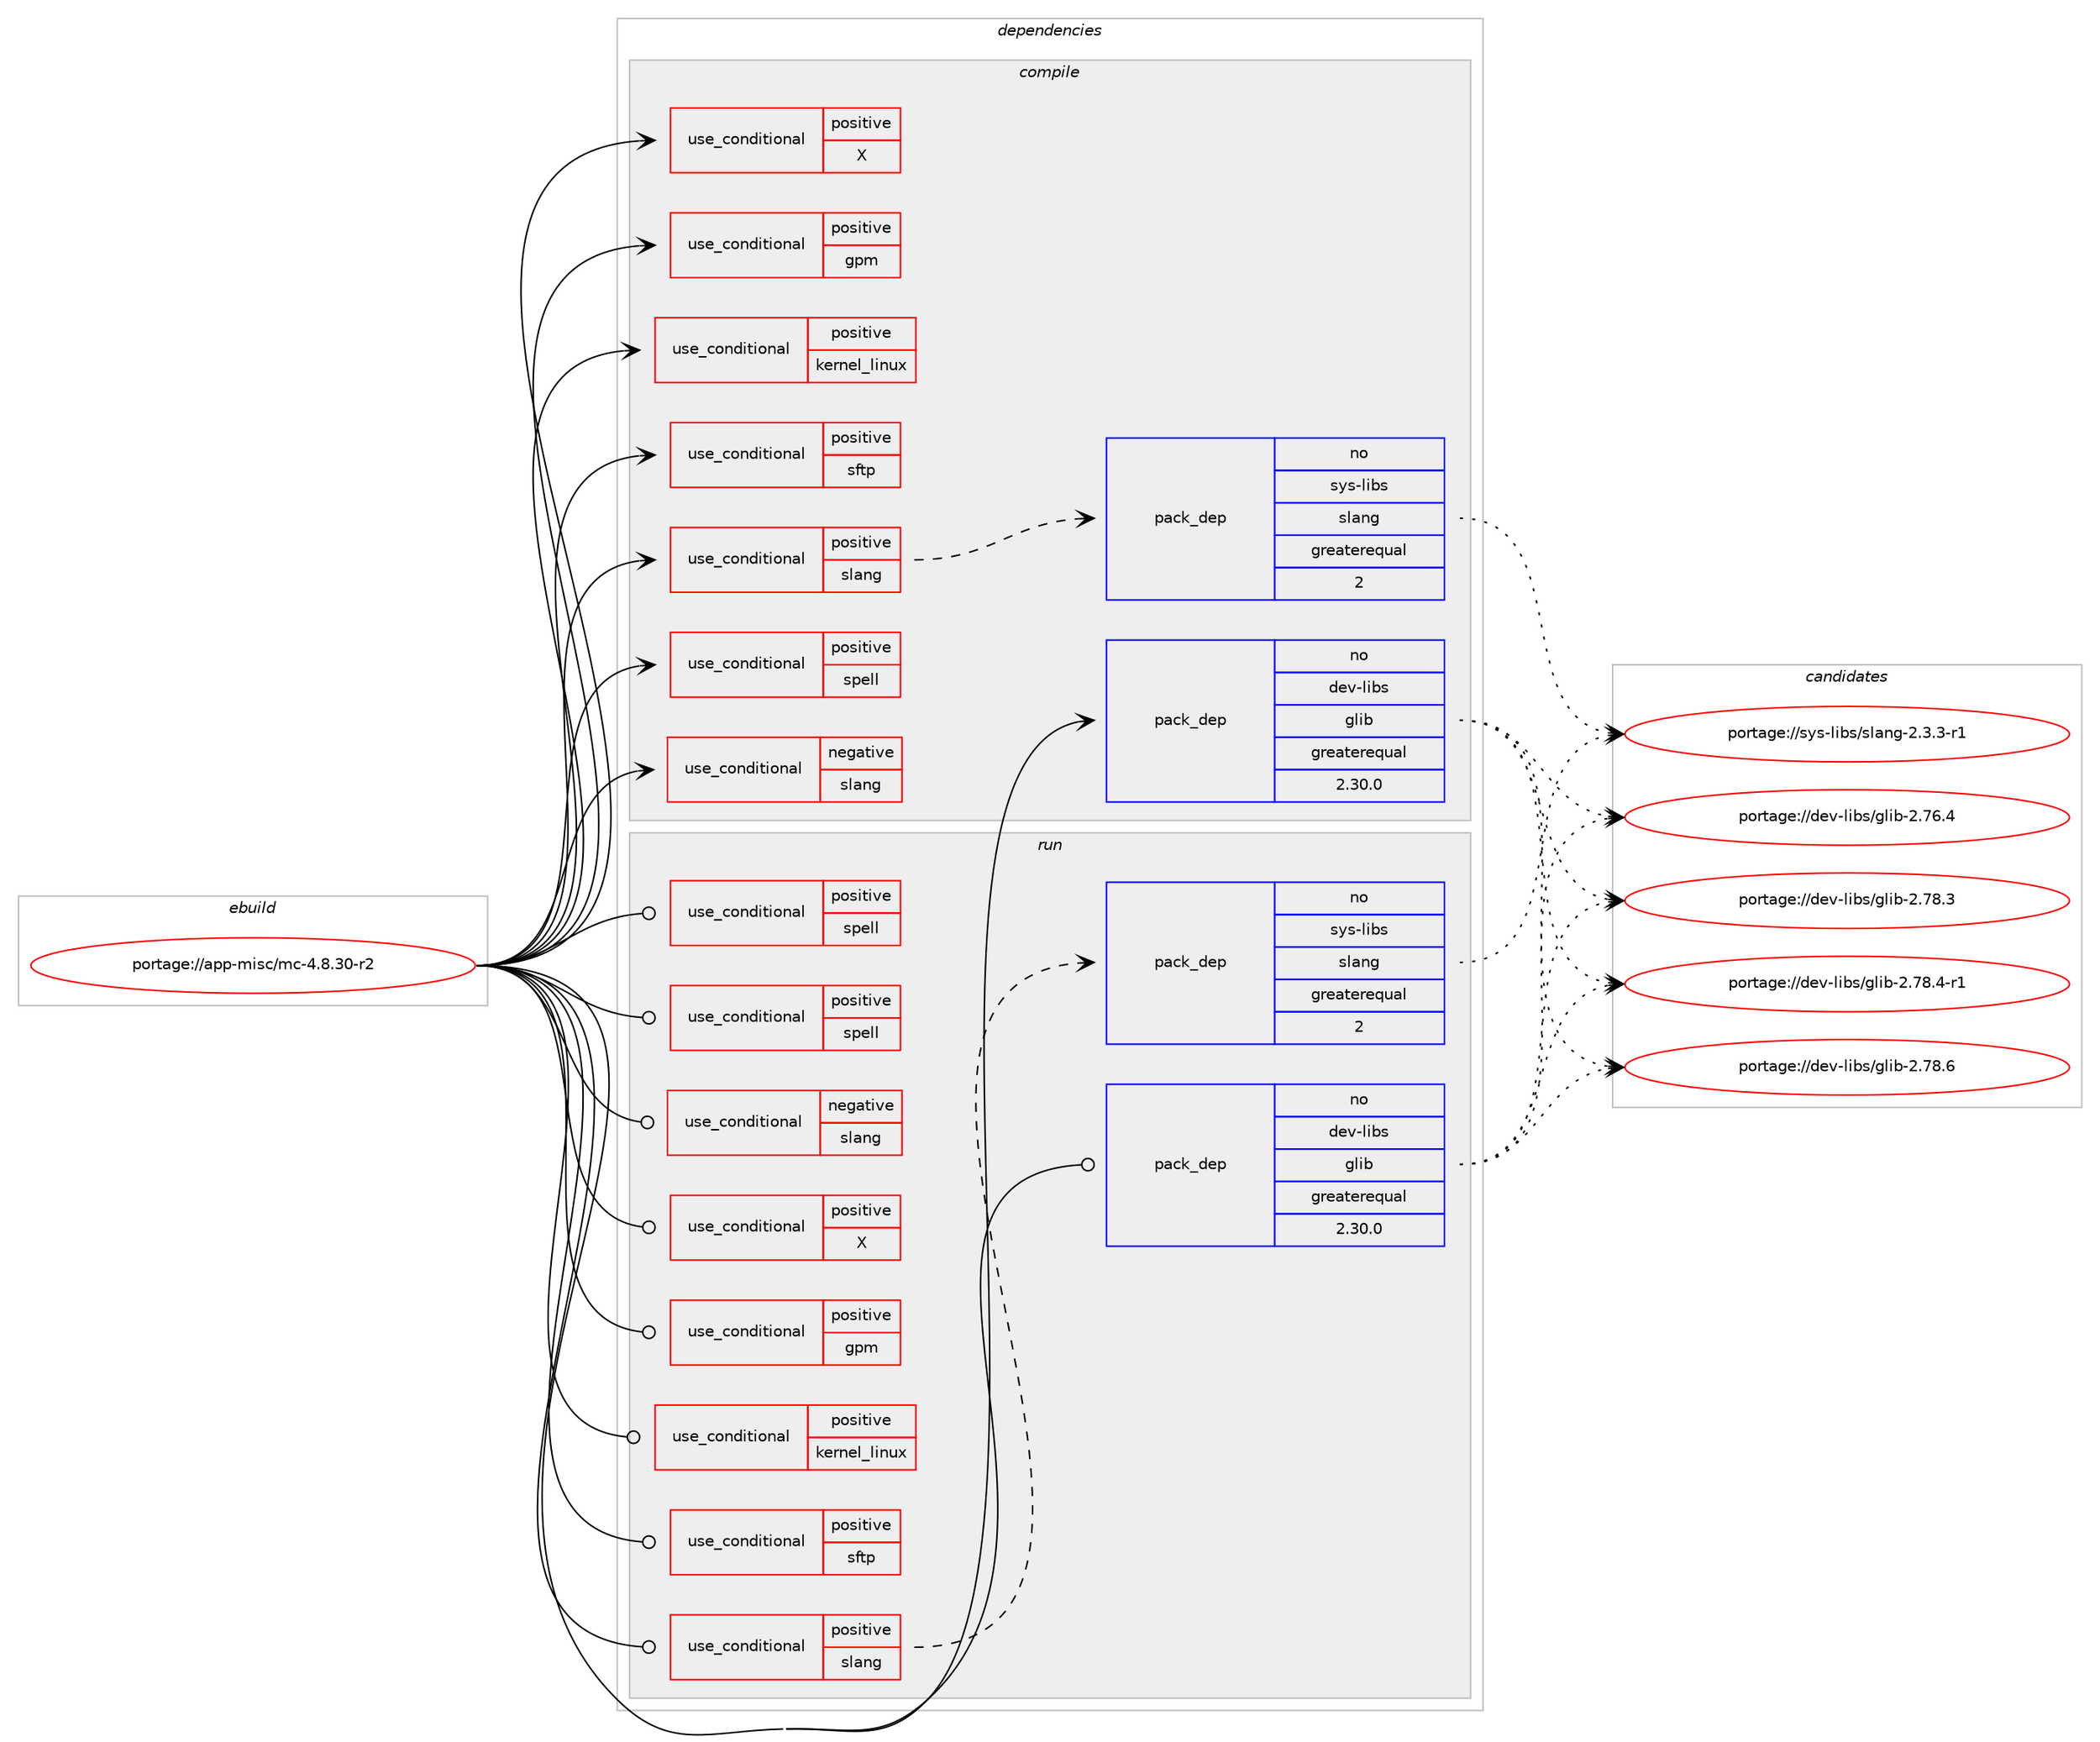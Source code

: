 digraph prolog {

# *************
# Graph options
# *************

newrank=true;
concentrate=true;
compound=true;
graph [rankdir=LR,fontname=Helvetica,fontsize=10,ranksep=1.5];#, ranksep=2.5, nodesep=0.2];
edge  [arrowhead=vee];
node  [fontname=Helvetica,fontsize=10];

# **********
# The ebuild
# **********

subgraph cluster_leftcol {
color=gray;
rank=same;
label=<<i>ebuild</i>>;
id [label="portage://app-misc/mc-4.8.30-r2", color=red, width=4, href="../app-misc/mc-4.8.30-r2.svg"];
}

# ****************
# The dependencies
# ****************

subgraph cluster_midcol {
color=gray;
label=<<i>dependencies</i>>;
subgraph cluster_compile {
fillcolor="#eeeeee";
style=filled;
label=<<i>compile</i>>;
subgraph cond11955 {
dependency18753 [label=<<TABLE BORDER="0" CELLBORDER="1" CELLSPACING="0" CELLPADDING="4"><TR><TD ROWSPAN="3" CELLPADDING="10">use_conditional</TD></TR><TR><TD>negative</TD></TR><TR><TD>slang</TD></TR></TABLE>>, shape=none, color=red];
# *** BEGIN UNKNOWN DEPENDENCY TYPE (TODO) ***
# dependency18753 -> package_dependency(portage://app-misc/mc-4.8.30-r2,install,no,sys-libs,ncurses,none,[,,],any_same_slot,[use(optenable(unicode),positive)])
# *** END UNKNOWN DEPENDENCY TYPE (TODO) ***

}
id:e -> dependency18753:w [weight=20,style="solid",arrowhead="vee"];
subgraph cond11956 {
dependency18754 [label=<<TABLE BORDER="0" CELLBORDER="1" CELLSPACING="0" CELLPADDING="4"><TR><TD ROWSPAN="3" CELLPADDING="10">use_conditional</TD></TR><TR><TD>positive</TD></TR><TR><TD>X</TD></TR></TABLE>>, shape=none, color=red];
# *** BEGIN UNKNOWN DEPENDENCY TYPE (TODO) ***
# dependency18754 -> package_dependency(portage://app-misc/mc-4.8.30-r2,install,no,x11-libs,libX11,none,[,,],[],[])
# *** END UNKNOWN DEPENDENCY TYPE (TODO) ***

# *** BEGIN UNKNOWN DEPENDENCY TYPE (TODO) ***
# dependency18754 -> package_dependency(portage://app-misc/mc-4.8.30-r2,install,no,x11-libs,libICE,none,[,,],[],[])
# *** END UNKNOWN DEPENDENCY TYPE (TODO) ***

# *** BEGIN UNKNOWN DEPENDENCY TYPE (TODO) ***
# dependency18754 -> package_dependency(portage://app-misc/mc-4.8.30-r2,install,no,x11-libs,libXau,none,[,,],[],[])
# *** END UNKNOWN DEPENDENCY TYPE (TODO) ***

# *** BEGIN UNKNOWN DEPENDENCY TYPE (TODO) ***
# dependency18754 -> package_dependency(portage://app-misc/mc-4.8.30-r2,install,no,x11-libs,libXdmcp,none,[,,],[],[])
# *** END UNKNOWN DEPENDENCY TYPE (TODO) ***

# *** BEGIN UNKNOWN DEPENDENCY TYPE (TODO) ***
# dependency18754 -> package_dependency(portage://app-misc/mc-4.8.30-r2,install,no,x11-libs,libSM,none,[,,],[],[])
# *** END UNKNOWN DEPENDENCY TYPE (TODO) ***

}
id:e -> dependency18754:w [weight=20,style="solid",arrowhead="vee"];
subgraph cond11957 {
dependency18755 [label=<<TABLE BORDER="0" CELLBORDER="1" CELLSPACING="0" CELLPADDING="4"><TR><TD ROWSPAN="3" CELLPADDING="10">use_conditional</TD></TR><TR><TD>positive</TD></TR><TR><TD>gpm</TD></TR></TABLE>>, shape=none, color=red];
# *** BEGIN UNKNOWN DEPENDENCY TYPE (TODO) ***
# dependency18755 -> package_dependency(portage://app-misc/mc-4.8.30-r2,install,no,sys-libs,gpm,none,[,,],[],[])
# *** END UNKNOWN DEPENDENCY TYPE (TODO) ***

}
id:e -> dependency18755:w [weight=20,style="solid",arrowhead="vee"];
subgraph cond11958 {
dependency18756 [label=<<TABLE BORDER="0" CELLBORDER="1" CELLSPACING="0" CELLPADDING="4"><TR><TD ROWSPAN="3" CELLPADDING="10">use_conditional</TD></TR><TR><TD>positive</TD></TR><TR><TD>kernel_linux</TD></TR></TABLE>>, shape=none, color=red];
# *** BEGIN UNKNOWN DEPENDENCY TYPE (TODO) ***
# dependency18756 -> package_dependency(portage://app-misc/mc-4.8.30-r2,install,no,sys-fs,e2fsprogs,none,[,,],[],[use(enable(tools),positive)])
# *** END UNKNOWN DEPENDENCY TYPE (TODO) ***

}
id:e -> dependency18756:w [weight=20,style="solid",arrowhead="vee"];
subgraph cond11959 {
dependency18757 [label=<<TABLE BORDER="0" CELLBORDER="1" CELLSPACING="0" CELLPADDING="4"><TR><TD ROWSPAN="3" CELLPADDING="10">use_conditional</TD></TR><TR><TD>positive</TD></TR><TR><TD>sftp</TD></TR></TABLE>>, shape=none, color=red];
# *** BEGIN UNKNOWN DEPENDENCY TYPE (TODO) ***
# dependency18757 -> package_dependency(portage://app-misc/mc-4.8.30-r2,install,no,net-libs,libssh2,none,[,,],[],[])
# *** END UNKNOWN DEPENDENCY TYPE (TODO) ***

}
id:e -> dependency18757:w [weight=20,style="solid",arrowhead="vee"];
subgraph cond11960 {
dependency18758 [label=<<TABLE BORDER="0" CELLBORDER="1" CELLSPACING="0" CELLPADDING="4"><TR><TD ROWSPAN="3" CELLPADDING="10">use_conditional</TD></TR><TR><TD>positive</TD></TR><TR><TD>slang</TD></TR></TABLE>>, shape=none, color=red];
subgraph pack6426 {
dependency18759 [label=<<TABLE BORDER="0" CELLBORDER="1" CELLSPACING="0" CELLPADDING="4" WIDTH="220"><TR><TD ROWSPAN="6" CELLPADDING="30">pack_dep</TD></TR><TR><TD WIDTH="110">no</TD></TR><TR><TD>sys-libs</TD></TR><TR><TD>slang</TD></TR><TR><TD>greaterequal</TD></TR><TR><TD>2</TD></TR></TABLE>>, shape=none, color=blue];
}
dependency18758:e -> dependency18759:w [weight=20,style="dashed",arrowhead="vee"];
}
id:e -> dependency18758:w [weight=20,style="solid",arrowhead="vee"];
subgraph cond11961 {
dependency18760 [label=<<TABLE BORDER="0" CELLBORDER="1" CELLSPACING="0" CELLPADDING="4"><TR><TD ROWSPAN="3" CELLPADDING="10">use_conditional</TD></TR><TR><TD>positive</TD></TR><TR><TD>spell</TD></TR></TABLE>>, shape=none, color=red];
# *** BEGIN UNKNOWN DEPENDENCY TYPE (TODO) ***
# dependency18760 -> package_dependency(portage://app-misc/mc-4.8.30-r2,install,no,app-text,aspell,none,[,,],[],[])
# *** END UNKNOWN DEPENDENCY TYPE (TODO) ***

}
id:e -> dependency18760:w [weight=20,style="solid",arrowhead="vee"];
subgraph pack6427 {
dependency18761 [label=<<TABLE BORDER="0" CELLBORDER="1" CELLSPACING="0" CELLPADDING="4" WIDTH="220"><TR><TD ROWSPAN="6" CELLPADDING="30">pack_dep</TD></TR><TR><TD WIDTH="110">no</TD></TR><TR><TD>dev-libs</TD></TR><TR><TD>glib</TD></TR><TR><TD>greaterequal</TD></TR><TR><TD>2.30.0</TD></TR></TABLE>>, shape=none, color=blue];
}
id:e -> dependency18761:w [weight=20,style="solid",arrowhead="vee"];
}
subgraph cluster_compileandrun {
fillcolor="#eeeeee";
style=filled;
label=<<i>compile and run</i>>;
}
subgraph cluster_run {
fillcolor="#eeeeee";
style=filled;
label=<<i>run</i>>;
subgraph cond11962 {
dependency18762 [label=<<TABLE BORDER="0" CELLBORDER="1" CELLSPACING="0" CELLPADDING="4"><TR><TD ROWSPAN="3" CELLPADDING="10">use_conditional</TD></TR><TR><TD>negative</TD></TR><TR><TD>slang</TD></TR></TABLE>>, shape=none, color=red];
# *** BEGIN UNKNOWN DEPENDENCY TYPE (TODO) ***
# dependency18762 -> package_dependency(portage://app-misc/mc-4.8.30-r2,run,no,sys-libs,ncurses,none,[,,],any_same_slot,[use(optenable(unicode),positive)])
# *** END UNKNOWN DEPENDENCY TYPE (TODO) ***

}
id:e -> dependency18762:w [weight=20,style="solid",arrowhead="odot"];
subgraph cond11963 {
dependency18763 [label=<<TABLE BORDER="0" CELLBORDER="1" CELLSPACING="0" CELLPADDING="4"><TR><TD ROWSPAN="3" CELLPADDING="10">use_conditional</TD></TR><TR><TD>positive</TD></TR><TR><TD>X</TD></TR></TABLE>>, shape=none, color=red];
# *** BEGIN UNKNOWN DEPENDENCY TYPE (TODO) ***
# dependency18763 -> package_dependency(portage://app-misc/mc-4.8.30-r2,run,no,x11-libs,libX11,none,[,,],[],[])
# *** END UNKNOWN DEPENDENCY TYPE (TODO) ***

# *** BEGIN UNKNOWN DEPENDENCY TYPE (TODO) ***
# dependency18763 -> package_dependency(portage://app-misc/mc-4.8.30-r2,run,no,x11-libs,libICE,none,[,,],[],[])
# *** END UNKNOWN DEPENDENCY TYPE (TODO) ***

# *** BEGIN UNKNOWN DEPENDENCY TYPE (TODO) ***
# dependency18763 -> package_dependency(portage://app-misc/mc-4.8.30-r2,run,no,x11-libs,libXau,none,[,,],[],[])
# *** END UNKNOWN DEPENDENCY TYPE (TODO) ***

# *** BEGIN UNKNOWN DEPENDENCY TYPE (TODO) ***
# dependency18763 -> package_dependency(portage://app-misc/mc-4.8.30-r2,run,no,x11-libs,libXdmcp,none,[,,],[],[])
# *** END UNKNOWN DEPENDENCY TYPE (TODO) ***

# *** BEGIN UNKNOWN DEPENDENCY TYPE (TODO) ***
# dependency18763 -> package_dependency(portage://app-misc/mc-4.8.30-r2,run,no,x11-libs,libSM,none,[,,],[],[])
# *** END UNKNOWN DEPENDENCY TYPE (TODO) ***

}
id:e -> dependency18763:w [weight=20,style="solid",arrowhead="odot"];
subgraph cond11964 {
dependency18764 [label=<<TABLE BORDER="0" CELLBORDER="1" CELLSPACING="0" CELLPADDING="4"><TR><TD ROWSPAN="3" CELLPADDING="10">use_conditional</TD></TR><TR><TD>positive</TD></TR><TR><TD>gpm</TD></TR></TABLE>>, shape=none, color=red];
# *** BEGIN UNKNOWN DEPENDENCY TYPE (TODO) ***
# dependency18764 -> package_dependency(portage://app-misc/mc-4.8.30-r2,run,no,sys-libs,gpm,none,[,,],[],[])
# *** END UNKNOWN DEPENDENCY TYPE (TODO) ***

}
id:e -> dependency18764:w [weight=20,style="solid",arrowhead="odot"];
subgraph cond11965 {
dependency18765 [label=<<TABLE BORDER="0" CELLBORDER="1" CELLSPACING="0" CELLPADDING="4"><TR><TD ROWSPAN="3" CELLPADDING="10">use_conditional</TD></TR><TR><TD>positive</TD></TR><TR><TD>kernel_linux</TD></TR></TABLE>>, shape=none, color=red];
# *** BEGIN UNKNOWN DEPENDENCY TYPE (TODO) ***
# dependency18765 -> package_dependency(portage://app-misc/mc-4.8.30-r2,run,no,sys-fs,e2fsprogs,none,[,,],[],[use(enable(tools),positive)])
# *** END UNKNOWN DEPENDENCY TYPE (TODO) ***

}
id:e -> dependency18765:w [weight=20,style="solid",arrowhead="odot"];
subgraph cond11966 {
dependency18766 [label=<<TABLE BORDER="0" CELLBORDER="1" CELLSPACING="0" CELLPADDING="4"><TR><TD ROWSPAN="3" CELLPADDING="10">use_conditional</TD></TR><TR><TD>positive</TD></TR><TR><TD>sftp</TD></TR></TABLE>>, shape=none, color=red];
# *** BEGIN UNKNOWN DEPENDENCY TYPE (TODO) ***
# dependency18766 -> package_dependency(portage://app-misc/mc-4.8.30-r2,run,no,net-libs,libssh2,none,[,,],[],[])
# *** END UNKNOWN DEPENDENCY TYPE (TODO) ***

}
id:e -> dependency18766:w [weight=20,style="solid",arrowhead="odot"];
subgraph cond11967 {
dependency18767 [label=<<TABLE BORDER="0" CELLBORDER="1" CELLSPACING="0" CELLPADDING="4"><TR><TD ROWSPAN="3" CELLPADDING="10">use_conditional</TD></TR><TR><TD>positive</TD></TR><TR><TD>slang</TD></TR></TABLE>>, shape=none, color=red];
subgraph pack6428 {
dependency18768 [label=<<TABLE BORDER="0" CELLBORDER="1" CELLSPACING="0" CELLPADDING="4" WIDTH="220"><TR><TD ROWSPAN="6" CELLPADDING="30">pack_dep</TD></TR><TR><TD WIDTH="110">no</TD></TR><TR><TD>sys-libs</TD></TR><TR><TD>slang</TD></TR><TR><TD>greaterequal</TD></TR><TR><TD>2</TD></TR></TABLE>>, shape=none, color=blue];
}
dependency18767:e -> dependency18768:w [weight=20,style="dashed",arrowhead="vee"];
}
id:e -> dependency18767:w [weight=20,style="solid",arrowhead="odot"];
subgraph cond11968 {
dependency18769 [label=<<TABLE BORDER="0" CELLBORDER="1" CELLSPACING="0" CELLPADDING="4"><TR><TD ROWSPAN="3" CELLPADDING="10">use_conditional</TD></TR><TR><TD>positive</TD></TR><TR><TD>spell</TD></TR></TABLE>>, shape=none, color=red];
# *** BEGIN UNKNOWN DEPENDENCY TYPE (TODO) ***
# dependency18769 -> package_dependency(portage://app-misc/mc-4.8.30-r2,run,no,app-dicts,aspell-en,none,[,,],[],[])
# *** END UNKNOWN DEPENDENCY TYPE (TODO) ***

}
id:e -> dependency18769:w [weight=20,style="solid",arrowhead="odot"];
subgraph cond11969 {
dependency18770 [label=<<TABLE BORDER="0" CELLBORDER="1" CELLSPACING="0" CELLPADDING="4"><TR><TD ROWSPAN="3" CELLPADDING="10">use_conditional</TD></TR><TR><TD>positive</TD></TR><TR><TD>spell</TD></TR></TABLE>>, shape=none, color=red];
# *** BEGIN UNKNOWN DEPENDENCY TYPE (TODO) ***
# dependency18770 -> package_dependency(portage://app-misc/mc-4.8.30-r2,run,no,app-text,aspell,none,[,,],[],[])
# *** END UNKNOWN DEPENDENCY TYPE (TODO) ***

}
id:e -> dependency18770:w [weight=20,style="solid",arrowhead="odot"];
subgraph pack6429 {
dependency18771 [label=<<TABLE BORDER="0" CELLBORDER="1" CELLSPACING="0" CELLPADDING="4" WIDTH="220"><TR><TD ROWSPAN="6" CELLPADDING="30">pack_dep</TD></TR><TR><TD WIDTH="110">no</TD></TR><TR><TD>dev-libs</TD></TR><TR><TD>glib</TD></TR><TR><TD>greaterequal</TD></TR><TR><TD>2.30.0</TD></TR></TABLE>>, shape=none, color=blue];
}
id:e -> dependency18771:w [weight=20,style="solid",arrowhead="odot"];
}
}

# **************
# The candidates
# **************

subgraph cluster_choices {
rank=same;
color=gray;
label=<<i>candidates</i>>;

subgraph choice6426 {
color=black;
nodesep=1;
choice115121115451081059811547115108971101034550465146514511449 [label="portage://sys-libs/slang-2.3.3-r1", color=red, width=4,href="../sys-libs/slang-2.3.3-r1.svg"];
dependency18759:e -> choice115121115451081059811547115108971101034550465146514511449:w [style=dotted,weight="100"];
}
subgraph choice6427 {
color=black;
nodesep=1;
choice1001011184510810598115471031081059845504655544652 [label="portage://dev-libs/glib-2.76.4", color=red, width=4,href="../dev-libs/glib-2.76.4.svg"];
choice1001011184510810598115471031081059845504655564651 [label="portage://dev-libs/glib-2.78.3", color=red, width=4,href="../dev-libs/glib-2.78.3.svg"];
choice10010111845108105981154710310810598455046555646524511449 [label="portage://dev-libs/glib-2.78.4-r1", color=red, width=4,href="../dev-libs/glib-2.78.4-r1.svg"];
choice1001011184510810598115471031081059845504655564654 [label="portage://dev-libs/glib-2.78.6", color=red, width=4,href="../dev-libs/glib-2.78.6.svg"];
dependency18761:e -> choice1001011184510810598115471031081059845504655544652:w [style=dotted,weight="100"];
dependency18761:e -> choice1001011184510810598115471031081059845504655564651:w [style=dotted,weight="100"];
dependency18761:e -> choice10010111845108105981154710310810598455046555646524511449:w [style=dotted,weight="100"];
dependency18761:e -> choice1001011184510810598115471031081059845504655564654:w [style=dotted,weight="100"];
}
subgraph choice6428 {
color=black;
nodesep=1;
choice115121115451081059811547115108971101034550465146514511449 [label="portage://sys-libs/slang-2.3.3-r1", color=red, width=4,href="../sys-libs/slang-2.3.3-r1.svg"];
dependency18768:e -> choice115121115451081059811547115108971101034550465146514511449:w [style=dotted,weight="100"];
}
subgraph choice6429 {
color=black;
nodesep=1;
choice1001011184510810598115471031081059845504655544652 [label="portage://dev-libs/glib-2.76.4", color=red, width=4,href="../dev-libs/glib-2.76.4.svg"];
choice1001011184510810598115471031081059845504655564651 [label="portage://dev-libs/glib-2.78.3", color=red, width=4,href="../dev-libs/glib-2.78.3.svg"];
choice10010111845108105981154710310810598455046555646524511449 [label="portage://dev-libs/glib-2.78.4-r1", color=red, width=4,href="../dev-libs/glib-2.78.4-r1.svg"];
choice1001011184510810598115471031081059845504655564654 [label="portage://dev-libs/glib-2.78.6", color=red, width=4,href="../dev-libs/glib-2.78.6.svg"];
dependency18771:e -> choice1001011184510810598115471031081059845504655544652:w [style=dotted,weight="100"];
dependency18771:e -> choice1001011184510810598115471031081059845504655564651:w [style=dotted,weight="100"];
dependency18771:e -> choice10010111845108105981154710310810598455046555646524511449:w [style=dotted,weight="100"];
dependency18771:e -> choice1001011184510810598115471031081059845504655564654:w [style=dotted,weight="100"];
}
}

}
